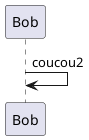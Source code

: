 {
  "sha1": "mxs2iu56acx9mih4vqjvusdr3mqnsjo",
  "insertion": {
    "when": "2024-06-03T18:59:35.889Z",
    "user": "plantuml@gmail.com"
  }
}
@startuml
Bob->Bob: coucou2
!exit
activate Bob
Bob->Bob: coucou3
destroy Bob
Bob->Bob: this is an\nexample of long\nmessage
Bob->Alice: And this\nis an other on\nvery long too
@enduml
